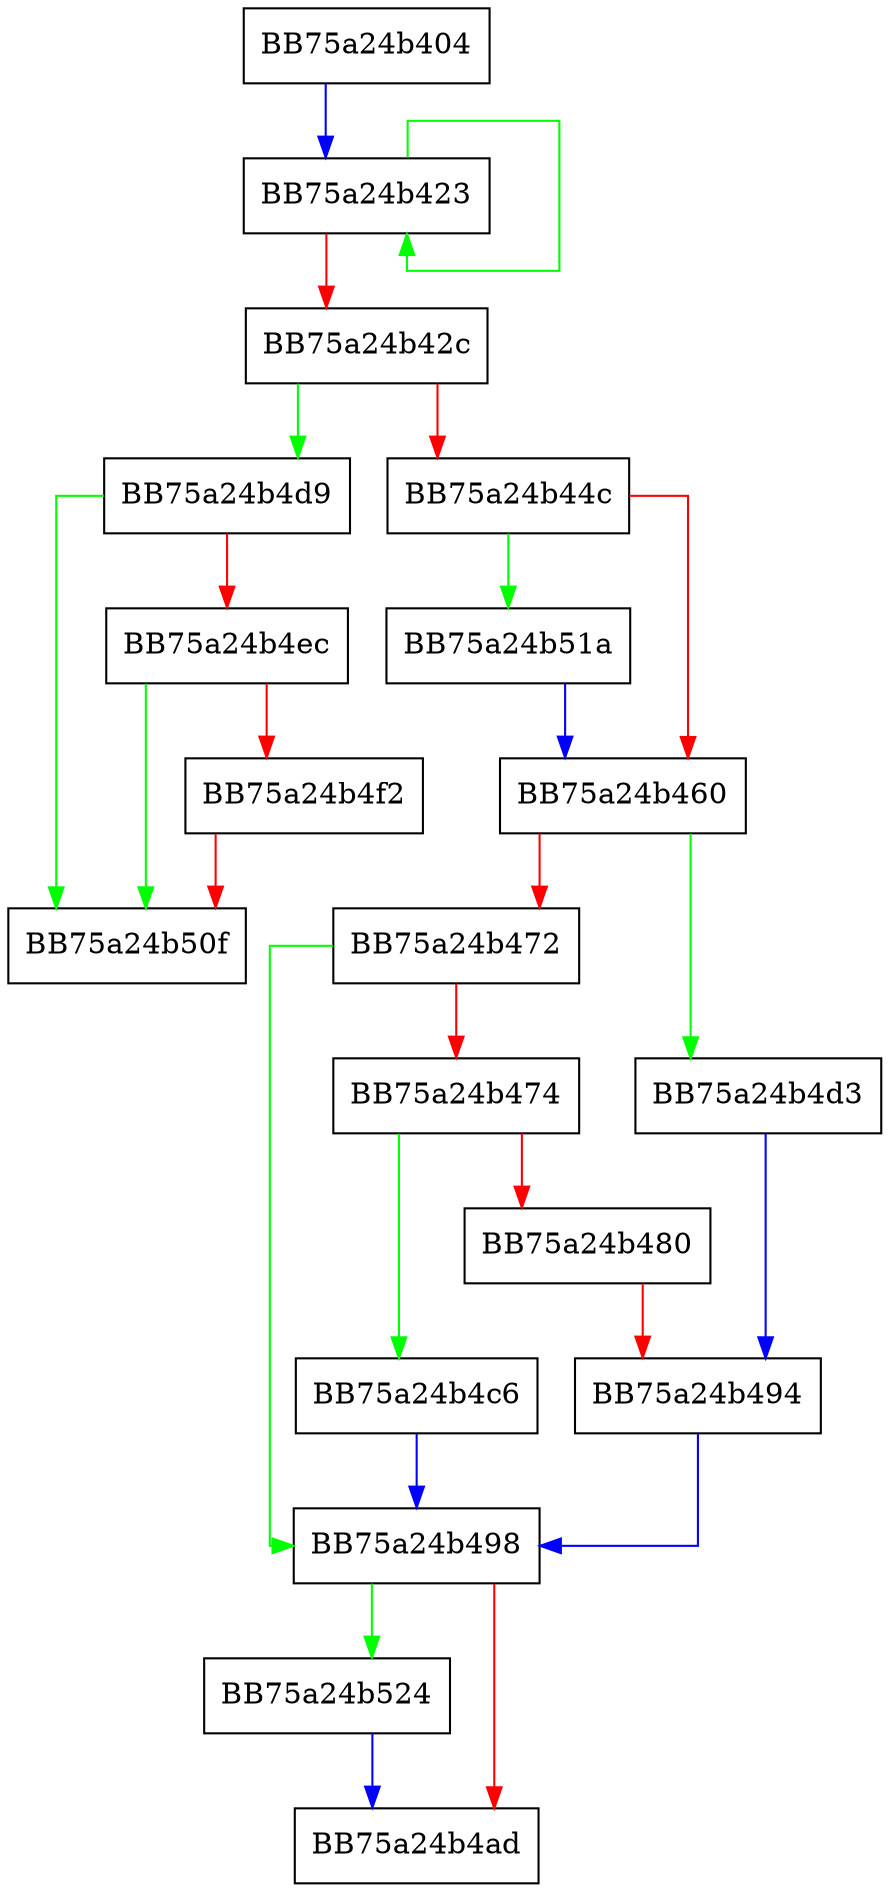 digraph AppendString {
  node [shape="box"];
  graph [splines=ortho];
  BB75a24b404 -> BB75a24b423 [color="blue"];
  BB75a24b423 -> BB75a24b423 [color="green"];
  BB75a24b423 -> BB75a24b42c [color="red"];
  BB75a24b42c -> BB75a24b4d9 [color="green"];
  BB75a24b42c -> BB75a24b44c [color="red"];
  BB75a24b44c -> BB75a24b51a [color="green"];
  BB75a24b44c -> BB75a24b460 [color="red"];
  BB75a24b460 -> BB75a24b4d3 [color="green"];
  BB75a24b460 -> BB75a24b472 [color="red"];
  BB75a24b472 -> BB75a24b498 [color="green"];
  BB75a24b472 -> BB75a24b474 [color="red"];
  BB75a24b474 -> BB75a24b4c6 [color="green"];
  BB75a24b474 -> BB75a24b480 [color="red"];
  BB75a24b480 -> BB75a24b494 [color="red"];
  BB75a24b494 -> BB75a24b498 [color="blue"];
  BB75a24b498 -> BB75a24b524 [color="green"];
  BB75a24b498 -> BB75a24b4ad [color="red"];
  BB75a24b4c6 -> BB75a24b498 [color="blue"];
  BB75a24b4d3 -> BB75a24b494 [color="blue"];
  BB75a24b4d9 -> BB75a24b50f [color="green"];
  BB75a24b4d9 -> BB75a24b4ec [color="red"];
  BB75a24b4ec -> BB75a24b50f [color="green"];
  BB75a24b4ec -> BB75a24b4f2 [color="red"];
  BB75a24b4f2 -> BB75a24b50f [color="red"];
  BB75a24b51a -> BB75a24b460 [color="blue"];
  BB75a24b524 -> BB75a24b4ad [color="blue"];
}